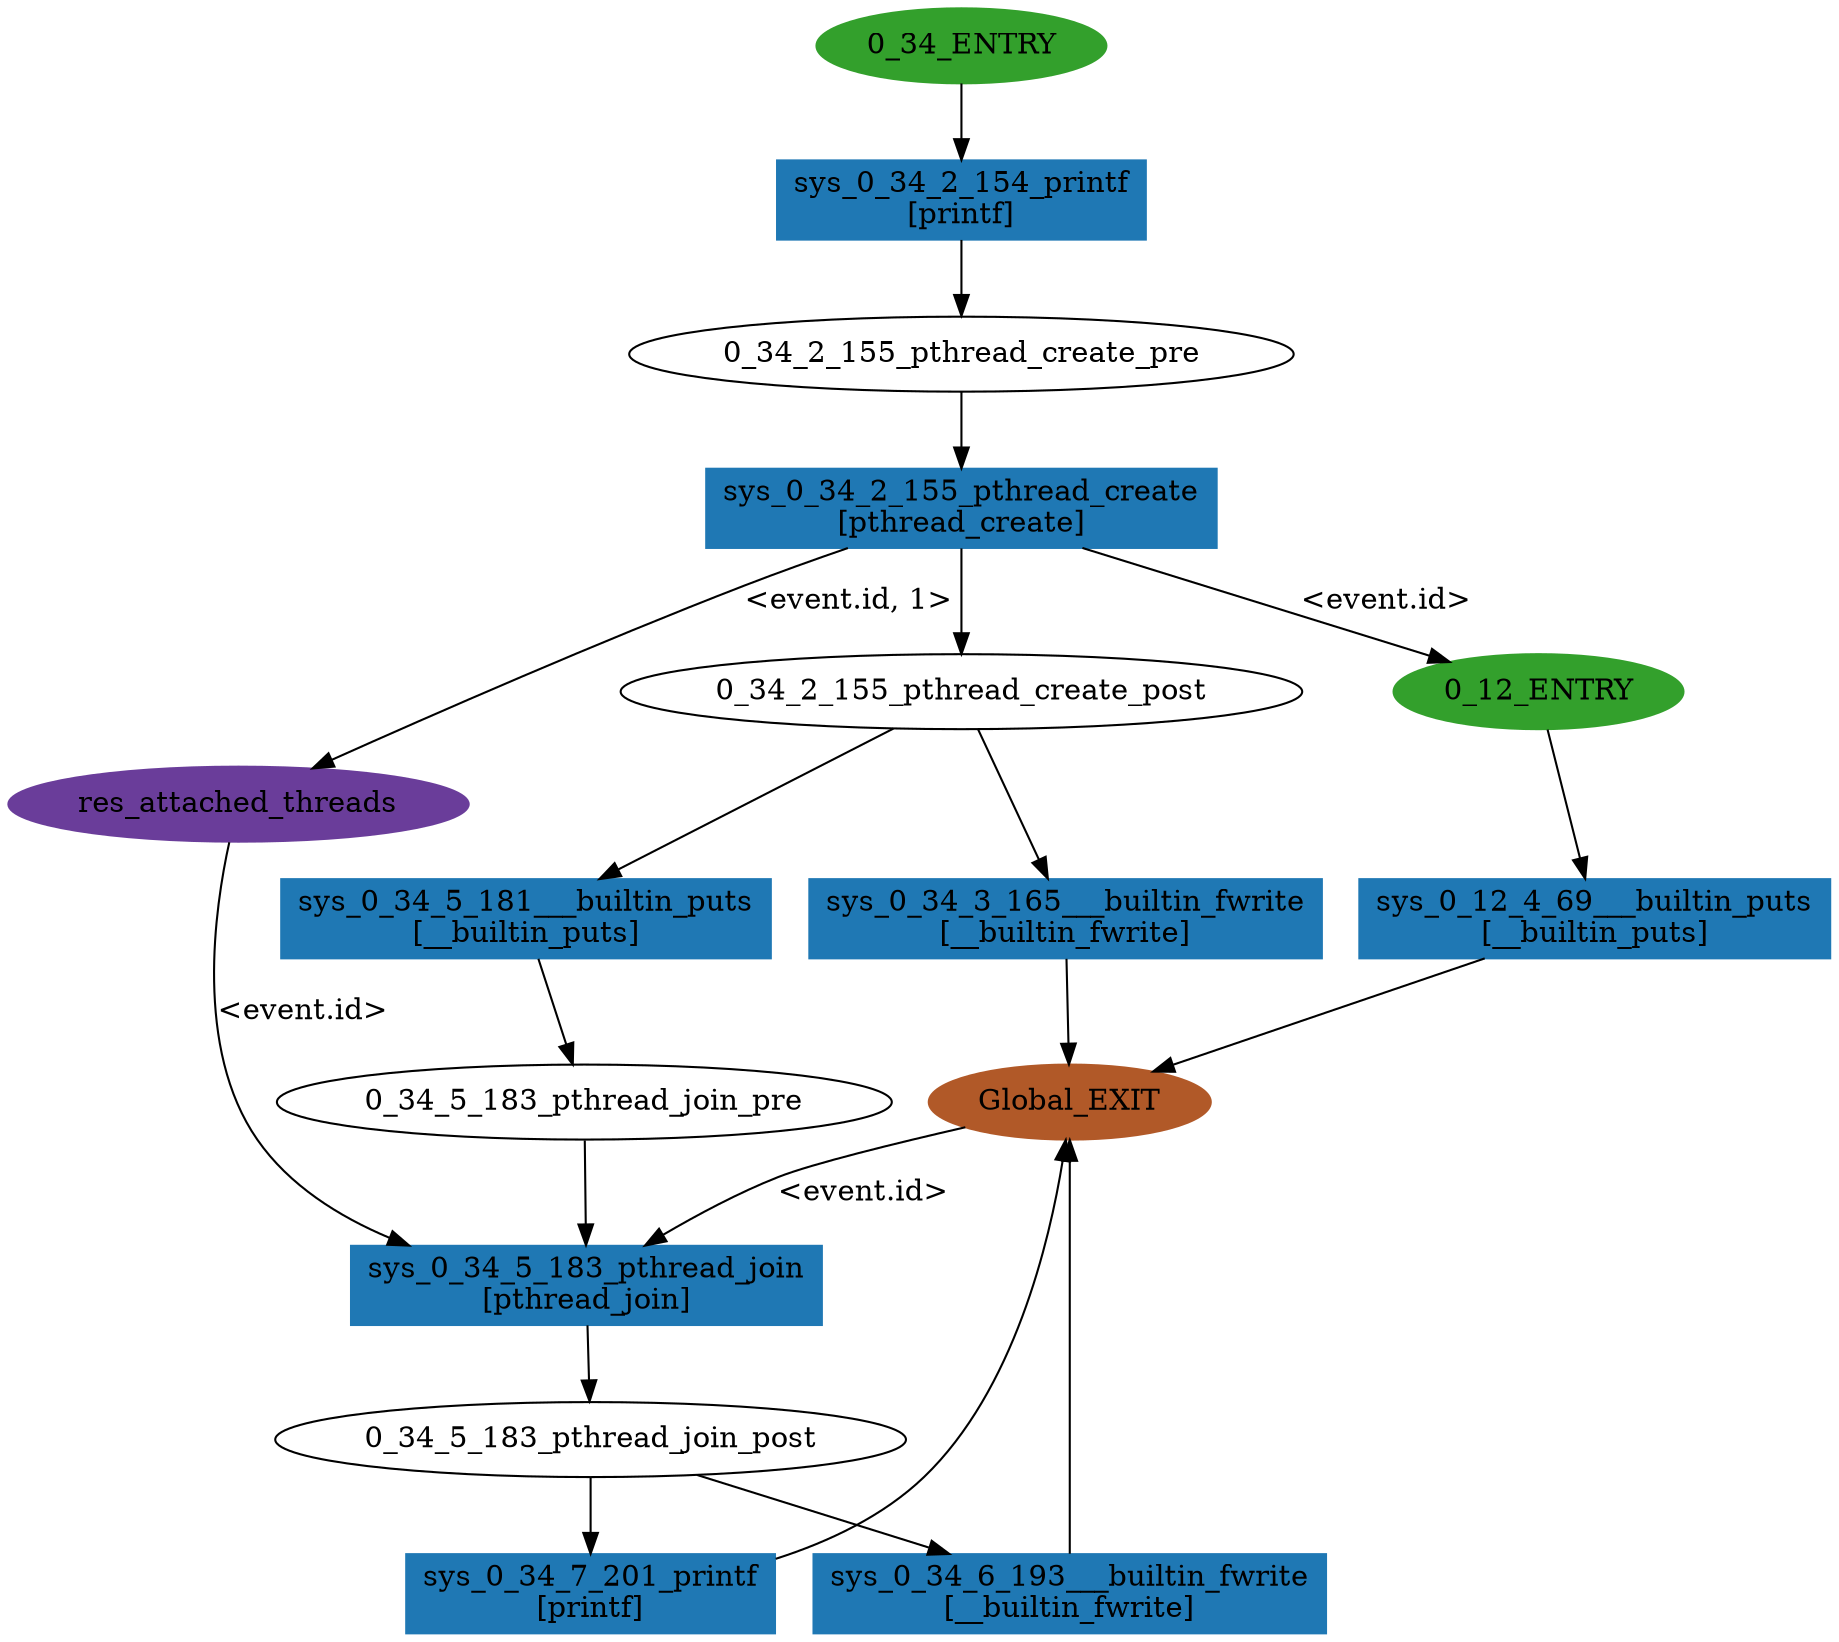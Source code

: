 digraph model { 
compound=true; 
node  [style="filled", colorscheme="paired12"];  "0_12_ENTRY" [shape=ellipse, color=4, style=filled];
  "0_34_ENTRY" [shape=ellipse, color=4, style=filled];
  "0_34_5_183_pthread_join_pre" [shape=ellipse, style=""];
  "res_attached_threads" [shape=ellipse, color=10, style=filled];
  "0_34_5_183_pthread_join_post" [shape=ellipse, style=""];
  "0_34_2_155_pthread_create_pre" [shape=ellipse, style=""];
  "0_34_2_155_pthread_create_post" [shape=ellipse, style=""];
  "Global_EXIT" [shape=ellipse, color=12, style=filled];
  "sys_0_34_7_201_printf" [shape=box, style=""];
  "sys_0_34_7_201_printf" [color=2, style=filled];
  "sys_0_34_7_201_printf" [label="sys_0_34_7_201_printf\n[printf]"];
  "sys_0_34_2_154_printf" [shape=box, style=""];
  "sys_0_34_2_154_printf" [color=2, style=filled];
  "sys_0_34_2_154_printf" [label="sys_0_34_2_154_printf\n[printf]"];
  "sys_0_34_5_181___builtin_puts" [shape=box, style=""];
  "sys_0_34_5_181___builtin_puts" [color=2, style=filled];
  "sys_0_34_5_181___builtin_puts" [label="sys_0_34_5_181___builtin_puts\n[__builtin_puts]"];
  "sys_0_34_3_165___builtin_fwrite" [shape=box, style=""];
  "sys_0_34_3_165___builtin_fwrite" [color=2, style=filled];
  "sys_0_34_3_165___builtin_fwrite" [label="sys_0_34_3_165___builtin_fwrite\n[__builtin_fwrite]"];
  "sys_0_34_2_155_pthread_create" [shape=box, style=""];
  "sys_0_34_2_155_pthread_create" [color=2, style=filled];
  "sys_0_34_2_155_pthread_create" [label="sys_0_34_2_155_pthread_create\n[pthread_create]"];
  "sys_0_34_6_193___builtin_fwrite" [shape=box, style=""];
  "sys_0_34_6_193___builtin_fwrite" [color=2, style=filled];
  "sys_0_34_6_193___builtin_fwrite" [label="sys_0_34_6_193___builtin_fwrite\n[__builtin_fwrite]"];
  "sys_0_34_5_183_pthread_join" [shape=box, style=""];
  "sys_0_34_5_183_pthread_join" [color=2, style=filled];
  "sys_0_34_5_183_pthread_join" [label="sys_0_34_5_183_pthread_join\n[pthread_join]"];
  "sys_0_12_4_69___builtin_puts" [shape=box, style=""];
  "sys_0_12_4_69___builtin_puts" [color=2, style=filled];
  "sys_0_12_4_69___builtin_puts" [label="sys_0_12_4_69___builtin_puts\n[__builtin_puts]"];
  "0_34_5_183_pthread_join_post" -> "sys_0_34_7_201_printf" [label="", arrowhead="normal"];
  "0_34_2_155_pthread_create_post" -> "sys_0_34_5_181___builtin_puts" [label="", arrowhead="normal"];
  "sys_0_34_7_201_printf" -> "Global_EXIT" [label="", arrowhead="normal"];
  "Global_EXIT" -> "sys_0_34_5_183_pthread_join" [label="<event.id>", arrowhead="normal"];
  "sys_0_34_2_154_printf" -> "0_34_2_155_pthread_create_pre" [label="", arrowhead="normal"];
  "0_34_2_155_pthread_create_pre" -> "sys_0_34_2_155_pthread_create" [label="", arrowhead="normal"];
  "0_34_5_183_pthread_join_post" -> "sys_0_34_6_193___builtin_fwrite" [label="", arrowhead="normal"];
  "sys_0_34_2_155_pthread_create" -> "0_34_2_155_pthread_create_post" [label="", arrowhead="normal"];
  "0_34_2_155_pthread_create_post" -> "sys_0_34_3_165___builtin_fwrite" [label="", arrowhead="normal"];
  "sys_0_34_2_155_pthread_create" -> "res_attached_threads" [label="<event.id, 1>", arrowhead="normal"];
  "0_12_ENTRY" -> "sys_0_12_4_69___builtin_puts" [label="", arrowhead="normal"];
  "0_34_ENTRY" -> "sys_0_34_2_154_printf" [label="", arrowhead="normal"];
  "sys_0_34_2_155_pthread_create" -> "0_12_ENTRY" [label="<event.id>", arrowhead="normal"];
  "sys_0_34_5_183_pthread_join" -> "0_34_5_183_pthread_join_post" [label="", arrowhead="normal"];
  "sys_0_34_3_165___builtin_fwrite" -> "Global_EXIT" [label="", arrowhead="normal"];
  "sys_0_12_4_69___builtin_puts" -> "Global_EXIT" [label="", arrowhead="normal"];
  "sys_0_34_6_193___builtin_fwrite" -> "Global_EXIT" [label="", arrowhead="normal"];
  "res_attached_threads" -> "sys_0_34_5_183_pthread_join" [label="<event.id>", arrowhead="normal"];
  "sys_0_34_5_181___builtin_puts" -> "0_34_5_183_pthread_join_pre" [label="", arrowhead="normal"];
  "0_34_5_183_pthread_join_pre" -> "sys_0_34_5_183_pthread_join" [label="", arrowhead="normal"];
}
